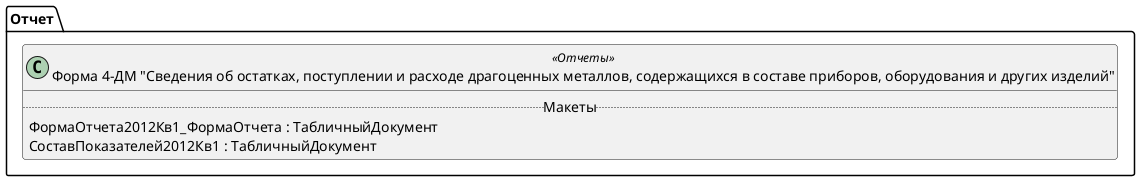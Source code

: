 ﻿@startuml РегламентированныйОтчетСтатистикаФорма4ДМ
'!include templates.wsd
'..\include templates.wsd
class Отчет.РегламентированныйОтчетСтатистикаФорма4ДМ as "Форма 4-ДМ "Сведения об остатках, поступлении и расходе драгоценных металлов, содержащихся в составе приборов, оборудования и других изделий"" <<Отчеты>>
{
..Макеты..
ФормаОтчета2012Кв1_ФормаОтчета : ТабличныйДокумент
СоставПоказателей2012Кв1 : ТабличныйДокумент
}
@enduml
